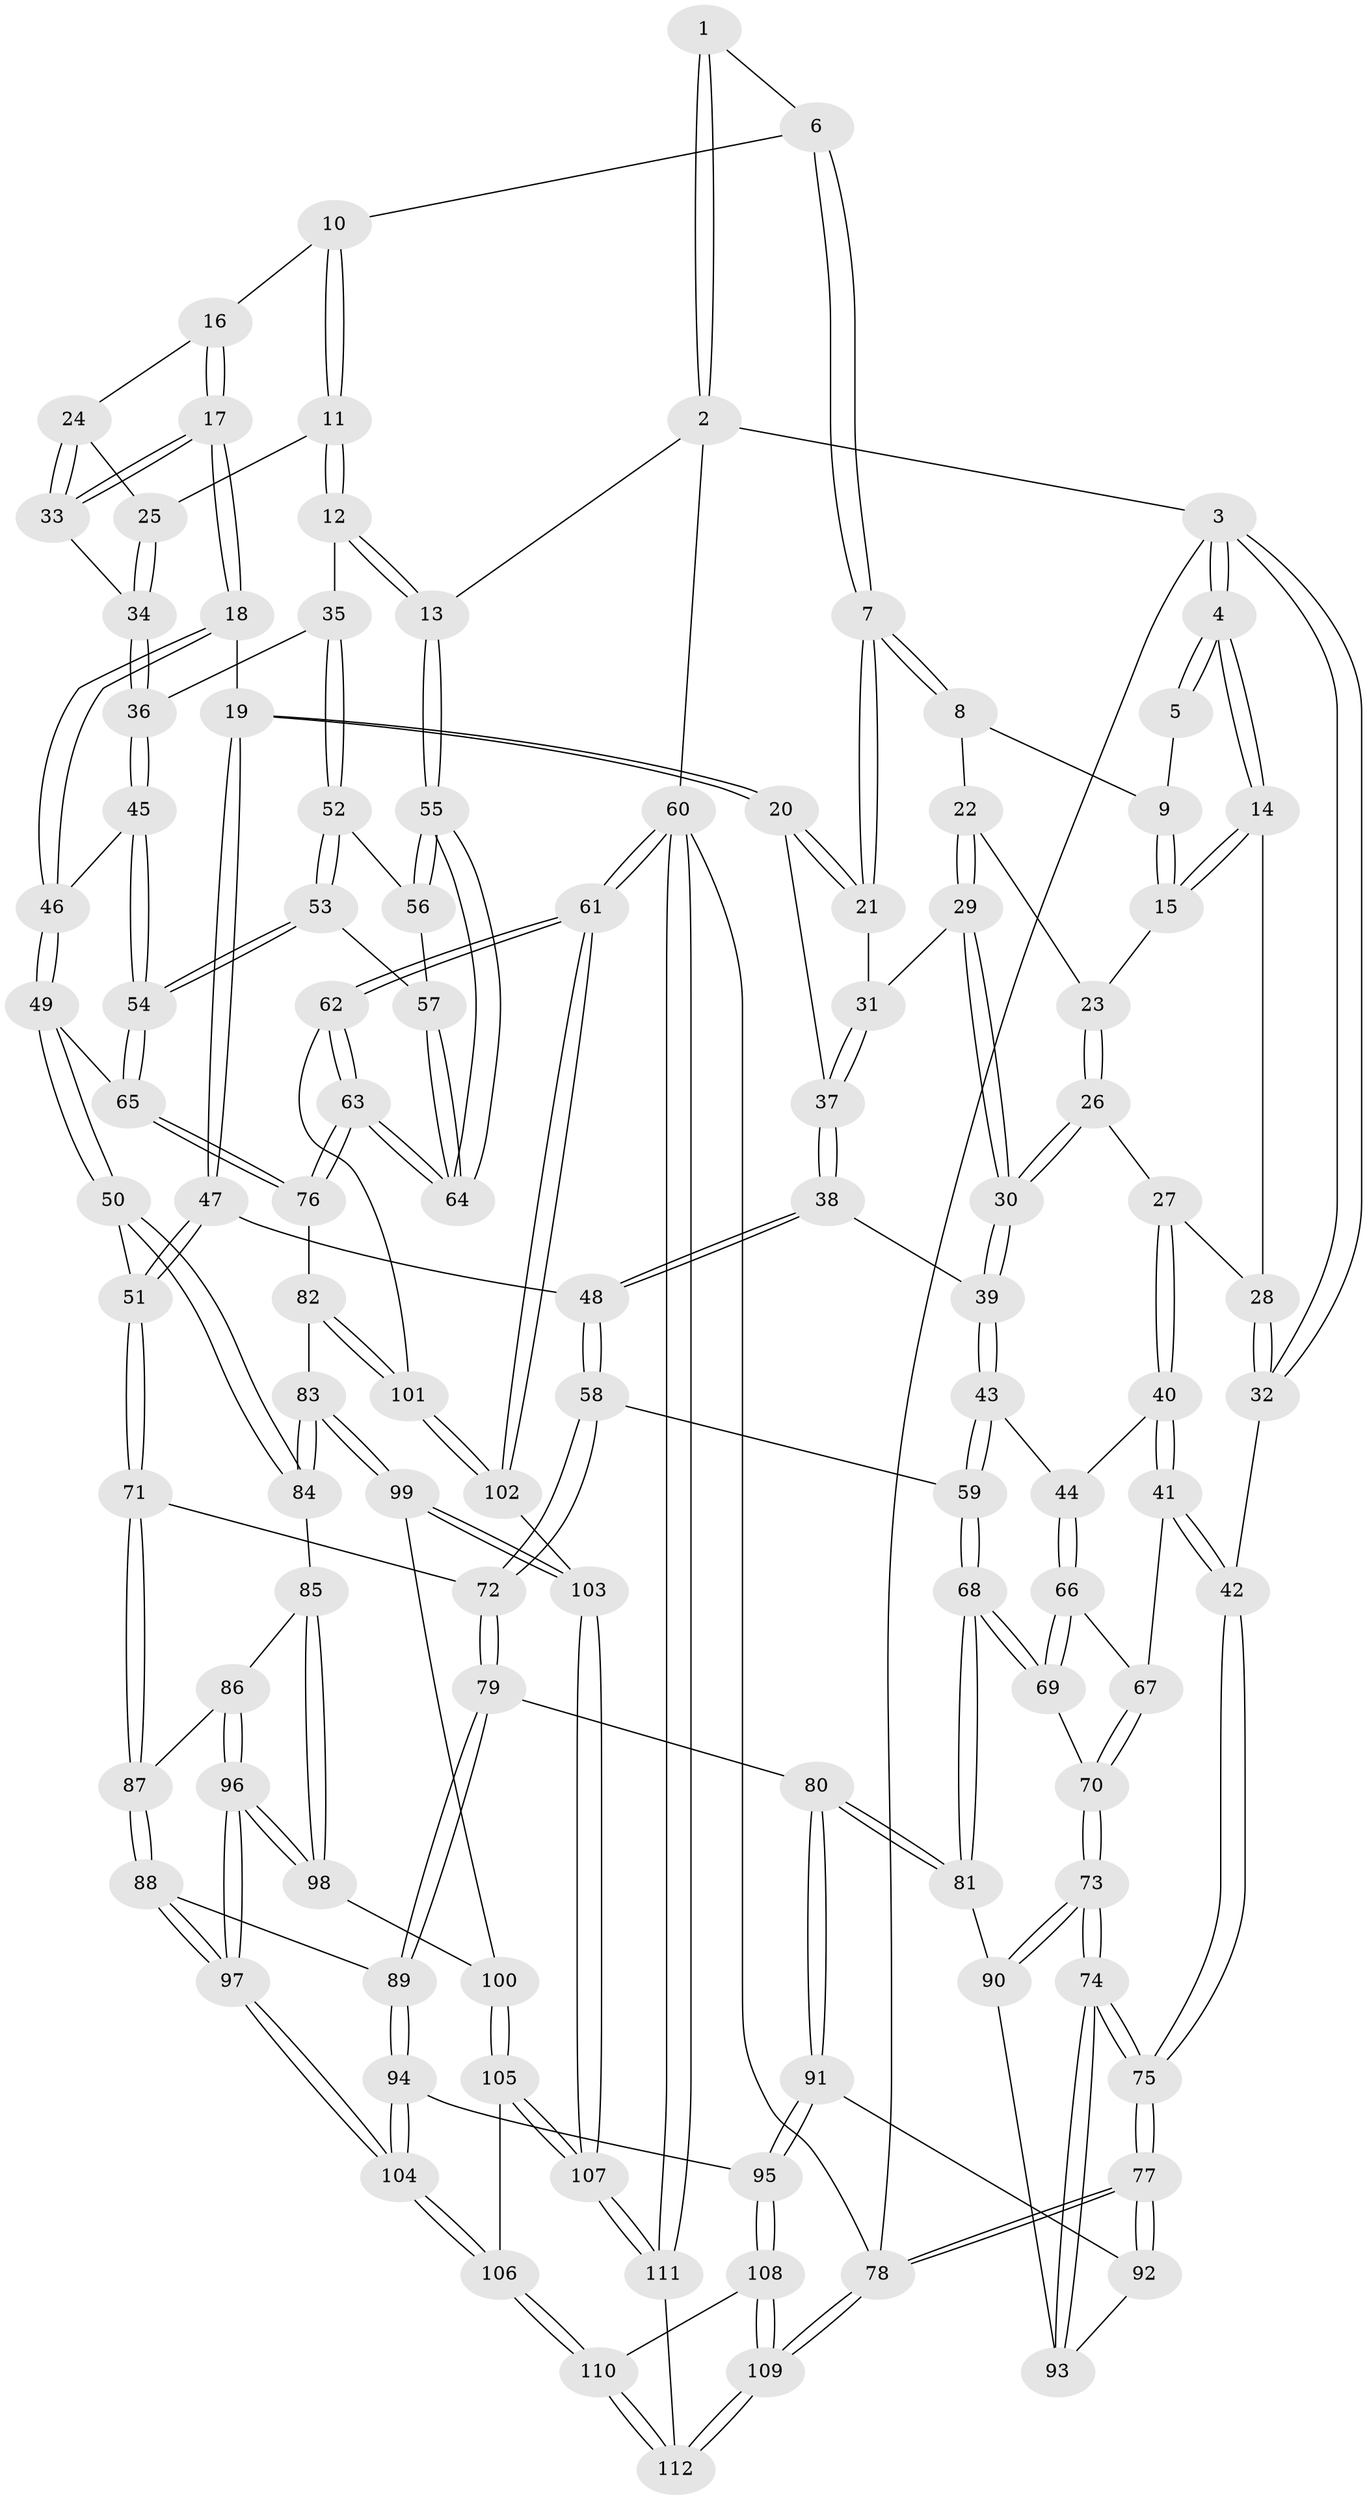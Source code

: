 // coarse degree distribution, {3: 0.16666666666666666, 6: 0.1282051282051282, 4: 0.28205128205128205, 5: 0.41025641025641024, 7: 0.01282051282051282}
// Generated by graph-tools (version 1.1) at 2025/24/03/03/25 07:24:39]
// undirected, 112 vertices, 277 edges
graph export_dot {
graph [start="1"]
  node [color=gray90,style=filled];
  1 [pos="+0.46984790566485474+0"];
  2 [pos="+1+0"];
  3 [pos="+0+0"];
  4 [pos="+0+0"];
  5 [pos="+0.23188305080007757+0"];
  6 [pos="+0.4756019951221178+0"];
  7 [pos="+0.4329865341884537+0.0604960770825133"];
  8 [pos="+0.30731749418045323+0.07448909233617376"];
  9 [pos="+0.2075077233324155+0.015806299670336525"];
  10 [pos="+0.6282594745921188+0.05059441441478578"];
  11 [pos="+0.9419918208849352+0"];
  12 [pos="+1+0"];
  13 [pos="+1+0"];
  14 [pos="+0.13348842682022014+0.07607461261745098"];
  15 [pos="+0.1942518650911195+0.04282622107907033"];
  16 [pos="+0.6295136639321178+0.06781524279663359"];
  17 [pos="+0.611138460077859+0.23869125665577504"];
  18 [pos="+0.5994146673779205+0.2502040315900403"];
  19 [pos="+0.560452600600555+0.2593129575445282"];
  20 [pos="+0.5267224317878033+0.23099248403778025"];
  21 [pos="+0.4331585083412045+0.06183886001096675"];
  22 [pos="+0.2773266532692852+0.11375942228227919"];
  23 [pos="+0.20973212516773848+0.08127315636920787"];
  24 [pos="+0.7712457168588553+0.1193251635614928"];
  25 [pos="+0.9181106889411348+0.018022591396565067"];
  26 [pos="+0.21492651850575611+0.19767272792042878"];
  27 [pos="+0.1462775499260036+0.20381653219506873"];
  28 [pos="+0.1276576593468585+0.08242590368966891"];
  29 [pos="+0.27490146826414086+0.19452319504035256"];
  30 [pos="+0.24746411181115124+0.20944393084388335"];
  31 [pos="+0.3122365812652668+0.19005969074919407"];
  32 [pos="+0+0.12583025723531124"];
  33 [pos="+0.6615833045048499+0.21702353466433347"];
  34 [pos="+0.8140102049604111+0.2567055875107028"];
  35 [pos="+0.8479883562663055+0.33918505526331266"];
  36 [pos="+0.839195828818314+0.33777750155213615"];
  37 [pos="+0.3768339835559691+0.24609735374919817"];
  38 [pos="+0.31387470850102056+0.35461564013180874"];
  39 [pos="+0.2666756684278848+0.33615161531175924"];
  40 [pos="+0.07618124026473105+0.2503451993294047"];
  41 [pos="+0+0.2243403071367252"];
  42 [pos="+0+0.21033019180181384"];
  43 [pos="+0.17422636730776495+0.3761969965205254"];
  44 [pos="+0.1704337597399966+0.3766050107517955"];
  45 [pos="+0.7686245437256558+0.3752493195718731"];
  46 [pos="+0.7361335582640909+0.37549214700962696"];
  47 [pos="+0.5122154425314731+0.36968754049671837"];
  48 [pos="+0.3464217050939375+0.38814847562397875"];
  49 [pos="+0.6920769926167901+0.46361361694072256"];
  50 [pos="+0.6028963181476578+0.5199542770207581"];
  51 [pos="+0.5455395144982177+0.5096225909146287"];
  52 [pos="+0.8746879882378003+0.35107663216172014"];
  53 [pos="+0.830217497202207+0.4892111283401068"];
  54 [pos="+0.8220063701035032+0.49342795753037005"];
  55 [pos="+1+0.42276122100292296"];
  56 [pos="+0.901674985332138+0.3608851097916145"];
  57 [pos="+0.8429723907569183+0.4843122622125089"];
  58 [pos="+0.32670144683483476+0.4791426505276573"];
  59 [pos="+0.28938902330185035+0.5208323169870229"];
  60 [pos="+1+1"];
  61 [pos="+1+1"];
  62 [pos="+1+0.5940468685586814"];
  63 [pos="+1+0.48057253307970954"];
  64 [pos="+1+0.4373464653675375"];
  65 [pos="+0.8040926013422782+0.5416817069200495"];
  66 [pos="+0.16022692330234112+0.39063732447394695"];
  67 [pos="+0.04671710014418215+0.40812923401714596"];
  68 [pos="+0.27167118379050453+0.5606717467071802"];
  69 [pos="+0.1341084926995153+0.508529561795418"];
  70 [pos="+0.05213112858766982+0.5532552708025905"];
  71 [pos="+0.5232939481797325+0.5344343732811103"];
  72 [pos="+0.4945447214233538+0.5409723491071419"];
  73 [pos="+0+0.6470534842593508"];
  74 [pos="+0+0.6853544803572416"];
  75 [pos="+0+0.7331489847285766"];
  76 [pos="+0.808017390554352+0.5806495451800038"];
  77 [pos="+0+1"];
  78 [pos="+0+1"];
  79 [pos="+0.3702835510409028+0.6273538472503254"];
  80 [pos="+0.32608704831860374+0.6253935038659174"];
  81 [pos="+0.27514189377908344+0.5775954727697333"];
  82 [pos="+0.7869830112902113+0.6349633881110235"];
  83 [pos="+0.7796677807258982+0.6407810683783923"];
  84 [pos="+0.6935784549016809+0.6165953167342116"];
  85 [pos="+0.6265845473872039+0.6833859554555731"];
  86 [pos="+0.5519072150951593+0.6687735146374796"];
  87 [pos="+0.5281471194473+0.6415688006973183"];
  88 [pos="+0.44635175456303583+0.7137186974635154"];
  89 [pos="+0.44296305069009195+0.7133303912837762"];
  90 [pos="+0.2080045309717008+0.6362923458779504"];
  91 [pos="+0.2902337162512567+0.8073265399431004"];
  92 [pos="+0.25867421342394636+0.7983271910189087"];
  93 [pos="+0.20927506746730745+0.7502672482464264"];
  94 [pos="+0.36243798946281547+0.7839819714898019"];
  95 [pos="+0.29334699649352836+0.8105414830040462"];
  96 [pos="+0.5519852573752094+0.7760937497120194"];
  97 [pos="+0.5326756529946337+0.8180006411358652"];
  98 [pos="+0.6318448525003445+0.7235957913411498"];
  99 [pos="+0.7773537047667571+0.6681873301393796"];
  100 [pos="+0.6851308743798868+0.7681657721318457"];
  101 [pos="+0.9804425194506432+0.6850689557149685"];
  102 [pos="+0.8643762487664173+0.8626198360000028"];
  103 [pos="+0.8600935537573768+0.863675481350318"];
  104 [pos="+0.5346611171126999+0.8411301785592896"];
  105 [pos="+0.6762767105924758+0.8692267563178062"];
  106 [pos="+0.5470579904350678+0.8797865241148659"];
  107 [pos="+0.7890998432822897+0.9299600322861968"];
  108 [pos="+0.31165957001090494+0.8825406719704167"];
  109 [pos="+0.04930644540580906+1"];
  110 [pos="+0.49992011943568354+0.9483958211221908"];
  111 [pos="+0.7882256941353392+1"];
  112 [pos="+0.5098152011598008+1"];
  1 -- 2;
  1 -- 2;
  1 -- 6;
  2 -- 3;
  2 -- 13;
  2 -- 60;
  3 -- 4;
  3 -- 4;
  3 -- 32;
  3 -- 32;
  3 -- 78;
  4 -- 5;
  4 -- 5;
  4 -- 14;
  4 -- 14;
  5 -- 9;
  6 -- 7;
  6 -- 7;
  6 -- 10;
  7 -- 8;
  7 -- 8;
  7 -- 21;
  7 -- 21;
  8 -- 9;
  8 -- 22;
  9 -- 15;
  9 -- 15;
  10 -- 11;
  10 -- 11;
  10 -- 16;
  11 -- 12;
  11 -- 12;
  11 -- 25;
  12 -- 13;
  12 -- 13;
  12 -- 35;
  13 -- 55;
  13 -- 55;
  14 -- 15;
  14 -- 15;
  14 -- 28;
  15 -- 23;
  16 -- 17;
  16 -- 17;
  16 -- 24;
  17 -- 18;
  17 -- 18;
  17 -- 33;
  17 -- 33;
  18 -- 19;
  18 -- 46;
  18 -- 46;
  19 -- 20;
  19 -- 20;
  19 -- 47;
  19 -- 47;
  20 -- 21;
  20 -- 21;
  20 -- 37;
  21 -- 31;
  22 -- 23;
  22 -- 29;
  22 -- 29;
  23 -- 26;
  23 -- 26;
  24 -- 25;
  24 -- 33;
  24 -- 33;
  25 -- 34;
  25 -- 34;
  26 -- 27;
  26 -- 30;
  26 -- 30;
  27 -- 28;
  27 -- 40;
  27 -- 40;
  28 -- 32;
  28 -- 32;
  29 -- 30;
  29 -- 30;
  29 -- 31;
  30 -- 39;
  30 -- 39;
  31 -- 37;
  31 -- 37;
  32 -- 42;
  33 -- 34;
  34 -- 36;
  34 -- 36;
  35 -- 36;
  35 -- 52;
  35 -- 52;
  36 -- 45;
  36 -- 45;
  37 -- 38;
  37 -- 38;
  38 -- 39;
  38 -- 48;
  38 -- 48;
  39 -- 43;
  39 -- 43;
  40 -- 41;
  40 -- 41;
  40 -- 44;
  41 -- 42;
  41 -- 42;
  41 -- 67;
  42 -- 75;
  42 -- 75;
  43 -- 44;
  43 -- 59;
  43 -- 59;
  44 -- 66;
  44 -- 66;
  45 -- 46;
  45 -- 54;
  45 -- 54;
  46 -- 49;
  46 -- 49;
  47 -- 48;
  47 -- 51;
  47 -- 51;
  48 -- 58;
  48 -- 58;
  49 -- 50;
  49 -- 50;
  49 -- 65;
  50 -- 51;
  50 -- 84;
  50 -- 84;
  51 -- 71;
  51 -- 71;
  52 -- 53;
  52 -- 53;
  52 -- 56;
  53 -- 54;
  53 -- 54;
  53 -- 57;
  54 -- 65;
  54 -- 65;
  55 -- 56;
  55 -- 56;
  55 -- 64;
  55 -- 64;
  56 -- 57;
  57 -- 64;
  57 -- 64;
  58 -- 59;
  58 -- 72;
  58 -- 72;
  59 -- 68;
  59 -- 68;
  60 -- 61;
  60 -- 61;
  60 -- 111;
  60 -- 111;
  60 -- 78;
  61 -- 62;
  61 -- 62;
  61 -- 102;
  61 -- 102;
  62 -- 63;
  62 -- 63;
  62 -- 101;
  63 -- 64;
  63 -- 64;
  63 -- 76;
  63 -- 76;
  65 -- 76;
  65 -- 76;
  66 -- 67;
  66 -- 69;
  66 -- 69;
  67 -- 70;
  67 -- 70;
  68 -- 69;
  68 -- 69;
  68 -- 81;
  68 -- 81;
  69 -- 70;
  70 -- 73;
  70 -- 73;
  71 -- 72;
  71 -- 87;
  71 -- 87;
  72 -- 79;
  72 -- 79;
  73 -- 74;
  73 -- 74;
  73 -- 90;
  73 -- 90;
  74 -- 75;
  74 -- 75;
  74 -- 93;
  74 -- 93;
  75 -- 77;
  75 -- 77;
  76 -- 82;
  77 -- 78;
  77 -- 78;
  77 -- 92;
  77 -- 92;
  78 -- 109;
  78 -- 109;
  79 -- 80;
  79 -- 89;
  79 -- 89;
  80 -- 81;
  80 -- 81;
  80 -- 91;
  80 -- 91;
  81 -- 90;
  82 -- 83;
  82 -- 101;
  82 -- 101;
  83 -- 84;
  83 -- 84;
  83 -- 99;
  83 -- 99;
  84 -- 85;
  85 -- 86;
  85 -- 98;
  85 -- 98;
  86 -- 87;
  86 -- 96;
  86 -- 96;
  87 -- 88;
  87 -- 88;
  88 -- 89;
  88 -- 97;
  88 -- 97;
  89 -- 94;
  89 -- 94;
  90 -- 93;
  91 -- 92;
  91 -- 95;
  91 -- 95;
  92 -- 93;
  94 -- 95;
  94 -- 104;
  94 -- 104;
  95 -- 108;
  95 -- 108;
  96 -- 97;
  96 -- 97;
  96 -- 98;
  96 -- 98;
  97 -- 104;
  97 -- 104;
  98 -- 100;
  99 -- 100;
  99 -- 103;
  99 -- 103;
  100 -- 105;
  100 -- 105;
  101 -- 102;
  101 -- 102;
  102 -- 103;
  103 -- 107;
  103 -- 107;
  104 -- 106;
  104 -- 106;
  105 -- 106;
  105 -- 107;
  105 -- 107;
  106 -- 110;
  106 -- 110;
  107 -- 111;
  107 -- 111;
  108 -- 109;
  108 -- 109;
  108 -- 110;
  109 -- 112;
  109 -- 112;
  110 -- 112;
  110 -- 112;
  111 -- 112;
}
